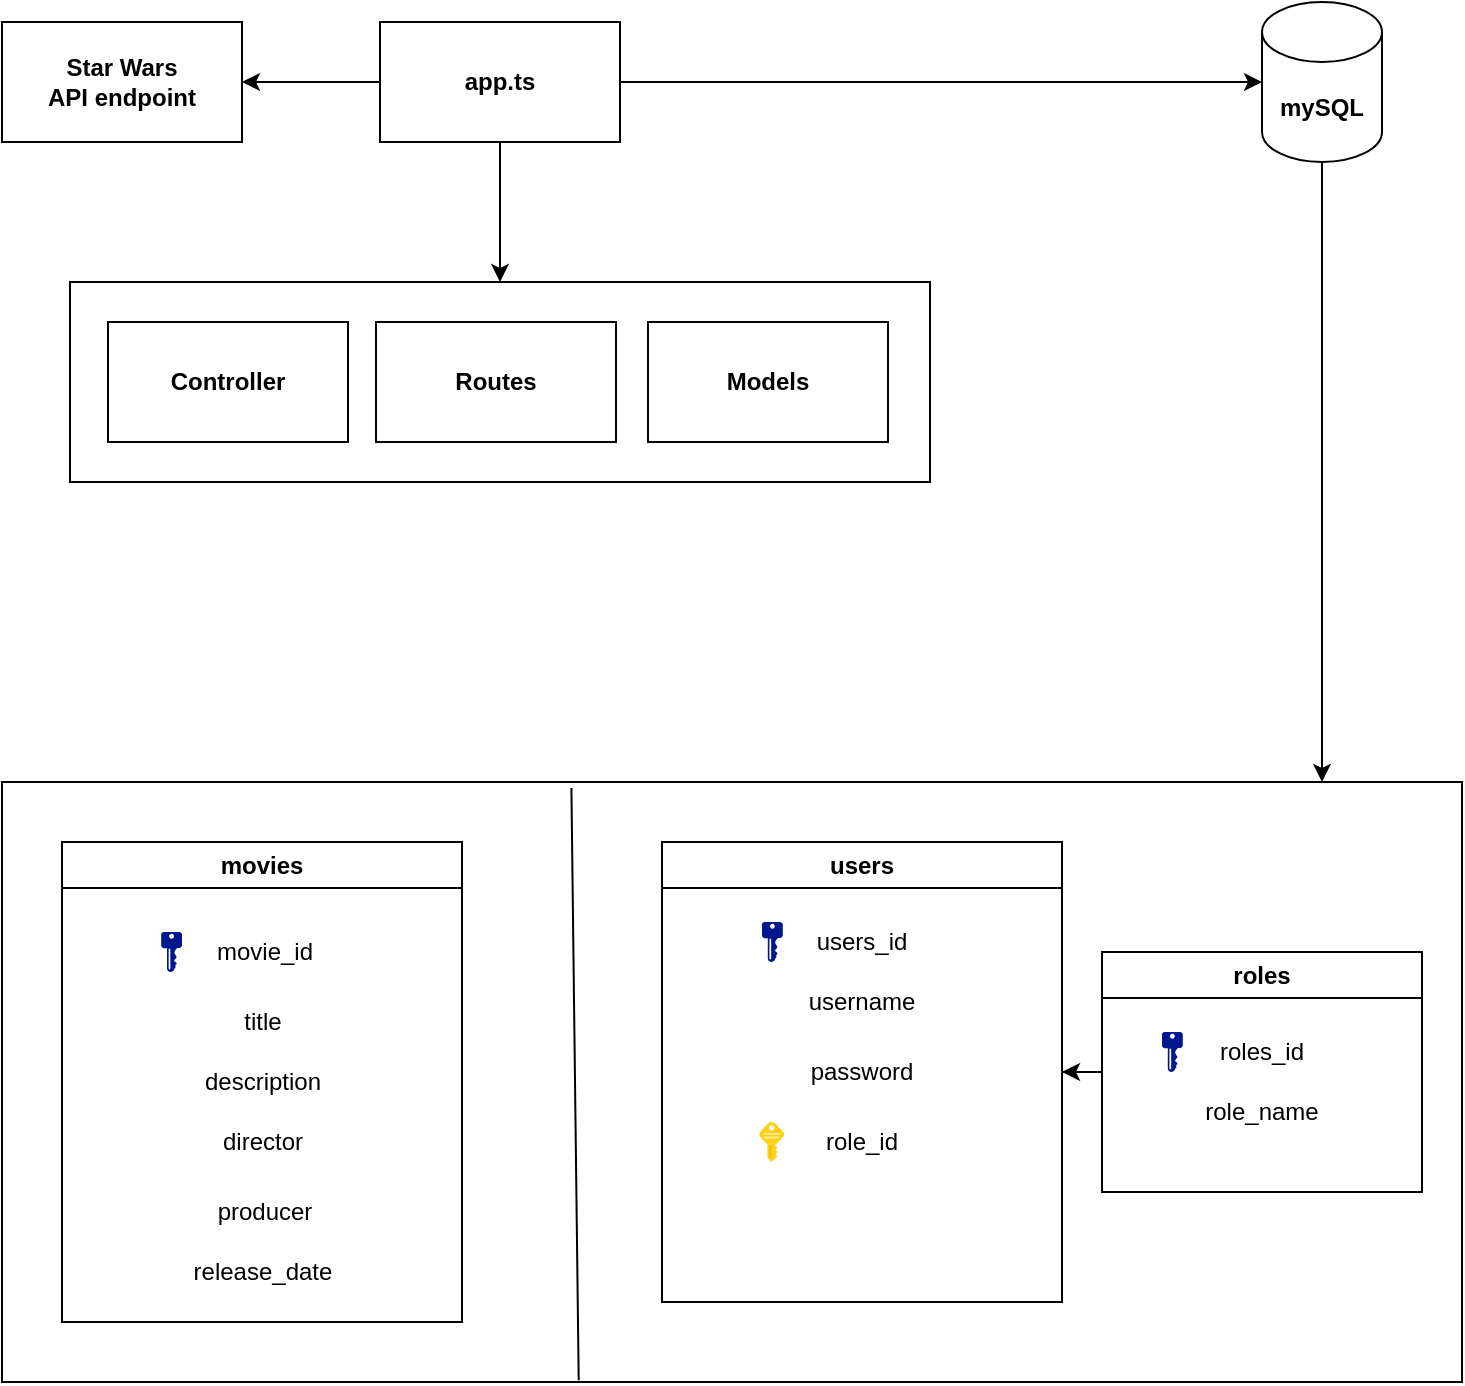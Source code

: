 <mxfile version="21.6.3" type="github">
  <diagram id="C5RBs43oDa-KdzZeNtuy" name="Page-1">
    <mxGraphModel dx="1434" dy="764" grid="1" gridSize="10" guides="1" tooltips="1" connect="1" arrows="1" fold="1" page="1" pageScale="1" pageWidth="827" pageHeight="1169" math="0" shadow="0">
      <root>
        <mxCell id="WIyWlLk6GJQsqaUBKTNV-0" />
        <mxCell id="WIyWlLk6GJQsqaUBKTNV-1" parent="WIyWlLk6GJQsqaUBKTNV-0" />
        <mxCell id="oo2qbn1X6sY-t0jW1GWi-17" value="" style="rounded=0;whiteSpace=wrap;html=1;" vertex="1" parent="WIyWlLk6GJQsqaUBKTNV-1">
          <mxGeometry x="104" y="180" width="430" height="100" as="geometry" />
        </mxCell>
        <mxCell id="oo2qbn1X6sY-t0jW1GWi-3" value="&lt;b&gt;Star Wars&lt;br&gt;API endpoint&lt;/b&gt;" style="rounded=0;whiteSpace=wrap;html=1;" vertex="1" parent="WIyWlLk6GJQsqaUBKTNV-1">
          <mxGeometry x="70" y="50" width="120" height="60" as="geometry" />
        </mxCell>
        <mxCell id="oo2qbn1X6sY-t0jW1GWi-6" value="" style="edgeStyle=orthogonalEdgeStyle;rounded=0;orthogonalLoop=1;jettySize=auto;html=1;" edge="1" parent="WIyWlLk6GJQsqaUBKTNV-1" source="oo2qbn1X6sY-t0jW1GWi-4" target="oo2qbn1X6sY-t0jW1GWi-3">
          <mxGeometry relative="1" as="geometry" />
        </mxCell>
        <mxCell id="oo2qbn1X6sY-t0jW1GWi-8" value="" style="edgeStyle=orthogonalEdgeStyle;rounded=0;orthogonalLoop=1;jettySize=auto;html=1;" edge="1" parent="WIyWlLk6GJQsqaUBKTNV-1" source="oo2qbn1X6sY-t0jW1GWi-4" target="oo2qbn1X6sY-t0jW1GWi-7">
          <mxGeometry relative="1" as="geometry" />
        </mxCell>
        <mxCell id="oo2qbn1X6sY-t0jW1GWi-4" value="&lt;b&gt;app.ts&lt;/b&gt;" style="rounded=0;whiteSpace=wrap;html=1;" vertex="1" parent="WIyWlLk6GJQsqaUBKTNV-1">
          <mxGeometry x="259" y="50" width="120" height="60" as="geometry" />
        </mxCell>
        <mxCell id="oo2qbn1X6sY-t0jW1GWi-7" value="&lt;b&gt;mySQL&lt;/b&gt;" style="shape=cylinder3;whiteSpace=wrap;html=1;boundedLbl=1;backgroundOutline=1;size=15;" vertex="1" parent="WIyWlLk6GJQsqaUBKTNV-1">
          <mxGeometry x="700" y="40" width="60" height="80" as="geometry" />
        </mxCell>
        <mxCell id="oo2qbn1X6sY-t0jW1GWi-9" value="Controller" style="rounded=0;whiteSpace=wrap;html=1;fontStyle=1" vertex="1" parent="WIyWlLk6GJQsqaUBKTNV-1">
          <mxGeometry x="123" y="200" width="120" height="60" as="geometry" />
        </mxCell>
        <mxCell id="oo2qbn1X6sY-t0jW1GWi-10" value="Routes" style="rounded=0;whiteSpace=wrap;html=1;fontStyle=1" vertex="1" parent="WIyWlLk6GJQsqaUBKTNV-1">
          <mxGeometry x="257" y="200" width="120" height="60" as="geometry" />
        </mxCell>
        <mxCell id="oo2qbn1X6sY-t0jW1GWi-11" value="Models" style="rounded=0;whiteSpace=wrap;html=1;fontStyle=1" vertex="1" parent="WIyWlLk6GJQsqaUBKTNV-1">
          <mxGeometry x="393" y="200" width="120" height="60" as="geometry" />
        </mxCell>
        <mxCell id="oo2qbn1X6sY-t0jW1GWi-21" value="" style="endArrow=classic;html=1;rounded=0;exitX=0.5;exitY=1;exitDx=0;exitDy=0;entryX=0.5;entryY=0;entryDx=0;entryDy=0;" edge="1" parent="WIyWlLk6GJQsqaUBKTNV-1" source="oo2qbn1X6sY-t0jW1GWi-4" target="oo2qbn1X6sY-t0jW1GWi-17">
          <mxGeometry width="50" height="50" relative="1" as="geometry">
            <mxPoint x="250" y="320" as="sourcePoint" />
            <mxPoint x="290" y="160" as="targetPoint" />
          </mxGeometry>
        </mxCell>
        <mxCell id="oo2qbn1X6sY-t0jW1GWi-22" value="" style="endArrow=classic;html=1;rounded=0;exitX=0.5;exitY=1;exitDx=0;exitDy=0;exitPerimeter=0;" edge="1" parent="WIyWlLk6GJQsqaUBKTNV-1" source="oo2qbn1X6sY-t0jW1GWi-7">
          <mxGeometry width="50" height="50" relative="1" as="geometry">
            <mxPoint x="390" y="420" as="sourcePoint" />
            <mxPoint x="730" y="430" as="targetPoint" />
          </mxGeometry>
        </mxCell>
        <mxCell id="oo2qbn1X6sY-t0jW1GWi-23" value="" style="rounded=0;whiteSpace=wrap;html=1;" vertex="1" parent="WIyWlLk6GJQsqaUBKTNV-1">
          <mxGeometry x="70" y="430" width="730" height="300" as="geometry" />
        </mxCell>
        <mxCell id="oo2qbn1X6sY-t0jW1GWi-24" value="movies" style="swimlane;whiteSpace=wrap;html=1;" vertex="1" parent="WIyWlLk6GJQsqaUBKTNV-1">
          <mxGeometry x="100" y="460" width="200" height="240" as="geometry" />
        </mxCell>
        <mxCell id="oo2qbn1X6sY-t0jW1GWi-30" value="title" style="text;html=1;strokeColor=none;fillColor=none;align=center;verticalAlign=middle;whiteSpace=wrap;rounded=0;" vertex="1" parent="oo2qbn1X6sY-t0jW1GWi-24">
          <mxGeometry x="21.5" y="75" width="157" height="30" as="geometry" />
        </mxCell>
        <mxCell id="oo2qbn1X6sY-t0jW1GWi-31" value="description" style="text;html=1;strokeColor=none;fillColor=none;align=center;verticalAlign=middle;whiteSpace=wrap;rounded=0;" vertex="1" parent="oo2qbn1X6sY-t0jW1GWi-24">
          <mxGeometry x="21.5" y="105" width="157" height="30" as="geometry" />
        </mxCell>
        <mxCell id="oo2qbn1X6sY-t0jW1GWi-33" value="director" style="text;html=1;strokeColor=none;fillColor=none;align=center;verticalAlign=middle;whiteSpace=wrap;rounded=0;" vertex="1" parent="oo2qbn1X6sY-t0jW1GWi-24">
          <mxGeometry x="21.5" y="135" width="157" height="30" as="geometry" />
        </mxCell>
        <mxCell id="oo2qbn1X6sY-t0jW1GWi-29" value="movie_id" style="text;html=1;strokeColor=none;fillColor=none;align=center;verticalAlign=middle;whiteSpace=wrap;rounded=0;" vertex="1" parent="WIyWlLk6GJQsqaUBKTNV-1">
          <mxGeometry x="123" y="500" width="157" height="30" as="geometry" />
        </mxCell>
        <mxCell id="oo2qbn1X6sY-t0jW1GWi-35" value="producer" style="text;html=1;strokeColor=none;fillColor=none;align=center;verticalAlign=middle;whiteSpace=wrap;rounded=0;" vertex="1" parent="WIyWlLk6GJQsqaUBKTNV-1">
          <mxGeometry x="123" y="630" width="157" height="30" as="geometry" />
        </mxCell>
        <mxCell id="oo2qbn1X6sY-t0jW1GWi-36" value="release_date" style="text;html=1;strokeColor=none;fillColor=none;align=center;verticalAlign=middle;whiteSpace=wrap;rounded=0;" vertex="1" parent="WIyWlLk6GJQsqaUBKTNV-1">
          <mxGeometry x="121.5" y="660" width="157" height="30" as="geometry" />
        </mxCell>
        <mxCell id="oo2qbn1X6sY-t0jW1GWi-38" value="" style="sketch=0;aspect=fixed;pointerEvents=1;shadow=0;dashed=0;html=1;strokeColor=none;labelPosition=center;verticalLabelPosition=bottom;verticalAlign=top;align=center;fillColor=#00188D;shape=mxgraph.mscae.enterprise.key_permissions" vertex="1" parent="WIyWlLk6GJQsqaUBKTNV-1">
          <mxGeometry x="149.6" y="505" width="10.4" height="20" as="geometry" />
        </mxCell>
        <mxCell id="oo2qbn1X6sY-t0jW1GWi-39" value="users" style="swimlane;whiteSpace=wrap;html=1;" vertex="1" parent="WIyWlLk6GJQsqaUBKTNV-1">
          <mxGeometry x="400" y="460" width="200" height="230" as="geometry" />
        </mxCell>
        <mxCell id="oo2qbn1X6sY-t0jW1GWi-42" value="password" style="text;html=1;strokeColor=none;fillColor=none;align=center;verticalAlign=middle;whiteSpace=wrap;rounded=0;" vertex="1" parent="oo2qbn1X6sY-t0jW1GWi-39">
          <mxGeometry x="70" y="100" width="60" height="30" as="geometry" />
        </mxCell>
        <mxCell id="oo2qbn1X6sY-t0jW1GWi-43" value="role_id" style="text;html=1;strokeColor=none;fillColor=none;align=center;verticalAlign=middle;whiteSpace=wrap;rounded=0;" vertex="1" parent="oo2qbn1X6sY-t0jW1GWi-39">
          <mxGeometry x="70" y="135" width="60" height="30" as="geometry" />
        </mxCell>
        <mxCell id="oo2qbn1X6sY-t0jW1GWi-44" value="" style="sketch=0;aspect=fixed;pointerEvents=1;shadow=0;dashed=0;html=1;strokeColor=none;labelPosition=center;verticalLabelPosition=bottom;verticalAlign=top;align=center;fillColor=#00188D;shape=mxgraph.mscae.enterprise.key_permissions" vertex="1" parent="oo2qbn1X6sY-t0jW1GWi-39">
          <mxGeometry x="50" y="40" width="10.4" height="20" as="geometry" />
        </mxCell>
        <mxCell id="oo2qbn1X6sY-t0jW1GWi-40" value="users_id" style="text;html=1;strokeColor=none;fillColor=none;align=center;verticalAlign=middle;whiteSpace=wrap;rounded=0;" vertex="1" parent="WIyWlLk6GJQsqaUBKTNV-1">
          <mxGeometry x="470" y="495" width="60" height="30" as="geometry" />
        </mxCell>
        <mxCell id="oo2qbn1X6sY-t0jW1GWi-41" value="username" style="text;html=1;strokeColor=none;fillColor=none;align=center;verticalAlign=middle;whiteSpace=wrap;rounded=0;" vertex="1" parent="WIyWlLk6GJQsqaUBKTNV-1">
          <mxGeometry x="470" y="525" width="60" height="30" as="geometry" />
        </mxCell>
        <mxCell id="oo2qbn1X6sY-t0jW1GWi-45" value="" style="image;sketch=0;aspect=fixed;html=1;points=[];align=center;fontSize=12;image=img/lib/mscae/Key.svg;" vertex="1" parent="WIyWlLk6GJQsqaUBKTNV-1">
          <mxGeometry x="448.6" y="600" width="12.4" height="20" as="geometry" />
        </mxCell>
        <mxCell id="oo2qbn1X6sY-t0jW1GWi-52" value="" style="edgeStyle=orthogonalEdgeStyle;rounded=0;orthogonalLoop=1;jettySize=auto;html=1;entryX=1;entryY=0.5;entryDx=0;entryDy=0;" edge="1" parent="WIyWlLk6GJQsqaUBKTNV-1" source="oo2qbn1X6sY-t0jW1GWi-46" target="oo2qbn1X6sY-t0jW1GWi-39">
          <mxGeometry relative="1" as="geometry" />
        </mxCell>
        <mxCell id="oo2qbn1X6sY-t0jW1GWi-46" value="roles" style="swimlane;whiteSpace=wrap;html=1;" vertex="1" parent="WIyWlLk6GJQsqaUBKTNV-1">
          <mxGeometry x="620" y="515" width="160" height="120" as="geometry" />
        </mxCell>
        <mxCell id="oo2qbn1X6sY-t0jW1GWi-48" value="roles_id" style="text;html=1;strokeColor=none;fillColor=none;align=center;verticalAlign=middle;whiteSpace=wrap;rounded=0;" vertex="1" parent="oo2qbn1X6sY-t0jW1GWi-46">
          <mxGeometry x="50" y="35" width="60" height="30" as="geometry" />
        </mxCell>
        <mxCell id="oo2qbn1X6sY-t0jW1GWi-49" value="role_name" style="text;html=1;strokeColor=none;fillColor=none;align=center;verticalAlign=middle;whiteSpace=wrap;rounded=0;" vertex="1" parent="oo2qbn1X6sY-t0jW1GWi-46">
          <mxGeometry x="50" y="65" width="60" height="30" as="geometry" />
        </mxCell>
        <mxCell id="oo2qbn1X6sY-t0jW1GWi-50" value="" style="sketch=0;aspect=fixed;pointerEvents=1;shadow=0;dashed=0;html=1;strokeColor=none;labelPosition=center;verticalLabelPosition=bottom;verticalAlign=top;align=center;fillColor=#00188D;shape=mxgraph.mscae.enterprise.key_permissions" vertex="1" parent="oo2qbn1X6sY-t0jW1GWi-46">
          <mxGeometry x="30" y="40" width="10.4" height="20" as="geometry" />
        </mxCell>
        <mxCell id="oo2qbn1X6sY-t0jW1GWi-47" value="" style="endArrow=none;html=1;rounded=0;entryX=0.39;entryY=0.01;entryDx=0;entryDy=0;entryPerimeter=0;exitX=0.395;exitY=0.997;exitDx=0;exitDy=0;exitPerimeter=0;" edge="1" parent="WIyWlLk6GJQsqaUBKTNV-1" source="oo2qbn1X6sY-t0jW1GWi-23" target="oo2qbn1X6sY-t0jW1GWi-23">
          <mxGeometry width="50" height="50" relative="1" as="geometry">
            <mxPoint x="410" y="320" as="sourcePoint" />
            <mxPoint x="363" y="430" as="targetPoint" />
            <Array as="points" />
          </mxGeometry>
        </mxCell>
      </root>
    </mxGraphModel>
  </diagram>
</mxfile>
